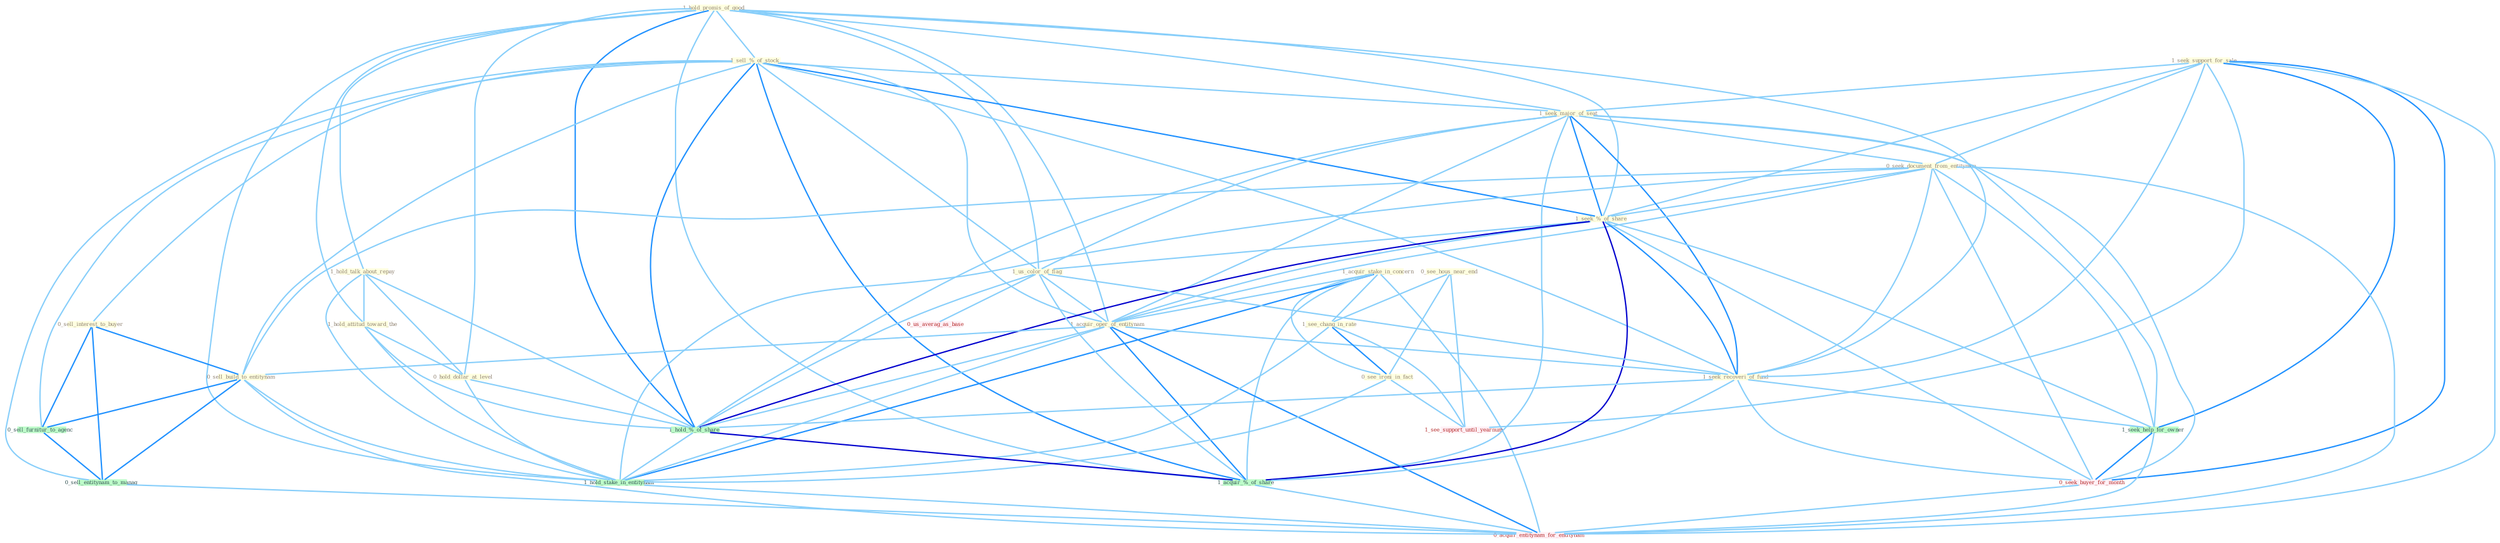 Graph G{ 
    node
    [shape=polygon,style=filled,width=.5,height=.06,color="#BDFCC9",fixedsize=true,fontsize=4,
    fontcolor="#2f4f4f"];
    {node
    [color="#ffffe0", fontcolor="#8b7d6b"] "1_hold_promis_of_good " "1_acquir_stake_in_concern " "1_sell_%_of_stock " "1_hold_talk_about_repay " "1_seek_support_for_sale " "1_seek_major_of_seat " "0_seek_document_from_entitynam " "1_seek_%_of_share " "1_hold_attitud_toward_the " "1_us_color_of_flag " "0_see_hous_near_end " "0_sell_interest_to_buyer " "1_acquir_oper_of_entitynam " "1_see_chang_in_rate " "0_hold_dollar_at_level " "0_see_ironi_in_fact " "0_sell_build_to_entitynam " "1_seek_recoveri_of_fund "}
{node [color="#fff0f5", fontcolor="#b22222"] "0_seek_buyer_for_month " "1_see_support_until_yearnum " "0_us_averag_as_base " "0_acquir_entitynam_for_entitynam "}
edge [color="#B0E2FF"];

	"1_hold_promis_of_good " -- "1_sell_%_of_stock " [w="1", color="#87cefa" ];
	"1_hold_promis_of_good " -- "1_hold_talk_about_repay " [w="1", color="#87cefa" ];
	"1_hold_promis_of_good " -- "1_seek_major_of_seat " [w="1", color="#87cefa" ];
	"1_hold_promis_of_good " -- "1_seek_%_of_share " [w="1", color="#87cefa" ];
	"1_hold_promis_of_good " -- "1_hold_attitud_toward_the " [w="1", color="#87cefa" ];
	"1_hold_promis_of_good " -- "1_us_color_of_flag " [w="1", color="#87cefa" ];
	"1_hold_promis_of_good " -- "1_acquir_oper_of_entitynam " [w="1", color="#87cefa" ];
	"1_hold_promis_of_good " -- "0_hold_dollar_at_level " [w="1", color="#87cefa" ];
	"1_hold_promis_of_good " -- "1_seek_recoveri_of_fund " [w="1", color="#87cefa" ];
	"1_hold_promis_of_good " -- "1_hold_%_of_share " [w="2", color="#1e90ff" , len=0.8];
	"1_hold_promis_of_good " -- "1_hold_stake_in_entitynam " [w="1", color="#87cefa" ];
	"1_hold_promis_of_good " -- "1_acquir_%_of_share " [w="1", color="#87cefa" ];
	"1_acquir_stake_in_concern " -- "1_acquir_oper_of_entitynam " [w="1", color="#87cefa" ];
	"1_acquir_stake_in_concern " -- "1_see_chang_in_rate " [w="1", color="#87cefa" ];
	"1_acquir_stake_in_concern " -- "0_see_ironi_in_fact " [w="1", color="#87cefa" ];
	"1_acquir_stake_in_concern " -- "1_hold_stake_in_entitynam " [w="2", color="#1e90ff" , len=0.8];
	"1_acquir_stake_in_concern " -- "1_acquir_%_of_share " [w="1", color="#87cefa" ];
	"1_acquir_stake_in_concern " -- "0_acquir_entitynam_for_entitynam " [w="1", color="#87cefa" ];
	"1_sell_%_of_stock " -- "1_seek_major_of_seat " [w="1", color="#87cefa" ];
	"1_sell_%_of_stock " -- "1_seek_%_of_share " [w="2", color="#1e90ff" , len=0.8];
	"1_sell_%_of_stock " -- "1_us_color_of_flag " [w="1", color="#87cefa" ];
	"1_sell_%_of_stock " -- "0_sell_interest_to_buyer " [w="1", color="#87cefa" ];
	"1_sell_%_of_stock " -- "1_acquir_oper_of_entitynam " [w="1", color="#87cefa" ];
	"1_sell_%_of_stock " -- "0_sell_build_to_entitynam " [w="1", color="#87cefa" ];
	"1_sell_%_of_stock " -- "1_seek_recoveri_of_fund " [w="1", color="#87cefa" ];
	"1_sell_%_of_stock " -- "1_hold_%_of_share " [w="2", color="#1e90ff" , len=0.8];
	"1_sell_%_of_stock " -- "1_acquir_%_of_share " [w="2", color="#1e90ff" , len=0.8];
	"1_sell_%_of_stock " -- "0_sell_furnitur_to_agenc " [w="1", color="#87cefa" ];
	"1_sell_%_of_stock " -- "0_sell_entitynam_to_manag " [w="1", color="#87cefa" ];
	"1_hold_talk_about_repay " -- "1_hold_attitud_toward_the " [w="1", color="#87cefa" ];
	"1_hold_talk_about_repay " -- "0_hold_dollar_at_level " [w="1", color="#87cefa" ];
	"1_hold_talk_about_repay " -- "1_hold_%_of_share " [w="1", color="#87cefa" ];
	"1_hold_talk_about_repay " -- "1_hold_stake_in_entitynam " [w="1", color="#87cefa" ];
	"1_seek_support_for_sale " -- "1_seek_major_of_seat " [w="1", color="#87cefa" ];
	"1_seek_support_for_sale " -- "0_seek_document_from_entitynam " [w="1", color="#87cefa" ];
	"1_seek_support_for_sale " -- "1_seek_%_of_share " [w="1", color="#87cefa" ];
	"1_seek_support_for_sale " -- "1_seek_recoveri_of_fund " [w="1", color="#87cefa" ];
	"1_seek_support_for_sale " -- "1_seek_help_for_owner " [w="2", color="#1e90ff" , len=0.8];
	"1_seek_support_for_sale " -- "0_seek_buyer_for_month " [w="2", color="#1e90ff" , len=0.8];
	"1_seek_support_for_sale " -- "1_see_support_until_yearnum " [w="1", color="#87cefa" ];
	"1_seek_support_for_sale " -- "0_acquir_entitynam_for_entitynam " [w="1", color="#87cefa" ];
	"1_seek_major_of_seat " -- "0_seek_document_from_entitynam " [w="1", color="#87cefa" ];
	"1_seek_major_of_seat " -- "1_seek_%_of_share " [w="2", color="#1e90ff" , len=0.8];
	"1_seek_major_of_seat " -- "1_us_color_of_flag " [w="1", color="#87cefa" ];
	"1_seek_major_of_seat " -- "1_acquir_oper_of_entitynam " [w="1", color="#87cefa" ];
	"1_seek_major_of_seat " -- "1_seek_recoveri_of_fund " [w="2", color="#1e90ff" , len=0.8];
	"1_seek_major_of_seat " -- "1_hold_%_of_share " [w="1", color="#87cefa" ];
	"1_seek_major_of_seat " -- "1_seek_help_for_owner " [w="1", color="#87cefa" ];
	"1_seek_major_of_seat " -- "0_seek_buyer_for_month " [w="1", color="#87cefa" ];
	"1_seek_major_of_seat " -- "1_acquir_%_of_share " [w="1", color="#87cefa" ];
	"0_seek_document_from_entitynam " -- "1_seek_%_of_share " [w="1", color="#87cefa" ];
	"0_seek_document_from_entitynam " -- "1_acquir_oper_of_entitynam " [w="1", color="#87cefa" ];
	"0_seek_document_from_entitynam " -- "0_sell_build_to_entitynam " [w="1", color="#87cefa" ];
	"0_seek_document_from_entitynam " -- "1_seek_recoveri_of_fund " [w="1", color="#87cefa" ];
	"0_seek_document_from_entitynam " -- "1_hold_stake_in_entitynam " [w="1", color="#87cefa" ];
	"0_seek_document_from_entitynam " -- "1_seek_help_for_owner " [w="1", color="#87cefa" ];
	"0_seek_document_from_entitynam " -- "0_seek_buyer_for_month " [w="1", color="#87cefa" ];
	"0_seek_document_from_entitynam " -- "0_acquir_entitynam_for_entitynam " [w="1", color="#87cefa" ];
	"1_seek_%_of_share " -- "1_us_color_of_flag " [w="1", color="#87cefa" ];
	"1_seek_%_of_share " -- "1_acquir_oper_of_entitynam " [w="1", color="#87cefa" ];
	"1_seek_%_of_share " -- "1_seek_recoveri_of_fund " [w="2", color="#1e90ff" , len=0.8];
	"1_seek_%_of_share " -- "1_hold_%_of_share " [w="3", color="#0000cd" , len=0.6];
	"1_seek_%_of_share " -- "1_seek_help_for_owner " [w="1", color="#87cefa" ];
	"1_seek_%_of_share " -- "0_seek_buyer_for_month " [w="1", color="#87cefa" ];
	"1_seek_%_of_share " -- "1_acquir_%_of_share " [w="3", color="#0000cd" , len=0.6];
	"1_hold_attitud_toward_the " -- "0_hold_dollar_at_level " [w="1", color="#87cefa" ];
	"1_hold_attitud_toward_the " -- "1_hold_%_of_share " [w="1", color="#87cefa" ];
	"1_hold_attitud_toward_the " -- "1_hold_stake_in_entitynam " [w="1", color="#87cefa" ];
	"1_us_color_of_flag " -- "1_acquir_oper_of_entitynam " [w="1", color="#87cefa" ];
	"1_us_color_of_flag " -- "1_seek_recoveri_of_fund " [w="1", color="#87cefa" ];
	"1_us_color_of_flag " -- "1_hold_%_of_share " [w="1", color="#87cefa" ];
	"1_us_color_of_flag " -- "1_acquir_%_of_share " [w="1", color="#87cefa" ];
	"1_us_color_of_flag " -- "0_us_averag_as_base " [w="1", color="#87cefa" ];
	"0_see_hous_near_end " -- "1_see_chang_in_rate " [w="1", color="#87cefa" ];
	"0_see_hous_near_end " -- "0_see_ironi_in_fact " [w="1", color="#87cefa" ];
	"0_see_hous_near_end " -- "1_see_support_until_yearnum " [w="1", color="#87cefa" ];
	"0_sell_interest_to_buyer " -- "0_sell_build_to_entitynam " [w="2", color="#1e90ff" , len=0.8];
	"0_sell_interest_to_buyer " -- "0_sell_furnitur_to_agenc " [w="2", color="#1e90ff" , len=0.8];
	"0_sell_interest_to_buyer " -- "0_sell_entitynam_to_manag " [w="2", color="#1e90ff" , len=0.8];
	"1_acquir_oper_of_entitynam " -- "0_sell_build_to_entitynam " [w="1", color="#87cefa" ];
	"1_acquir_oper_of_entitynam " -- "1_seek_recoveri_of_fund " [w="1", color="#87cefa" ];
	"1_acquir_oper_of_entitynam " -- "1_hold_%_of_share " [w="1", color="#87cefa" ];
	"1_acquir_oper_of_entitynam " -- "1_hold_stake_in_entitynam " [w="1", color="#87cefa" ];
	"1_acquir_oper_of_entitynam " -- "1_acquir_%_of_share " [w="2", color="#1e90ff" , len=0.8];
	"1_acquir_oper_of_entitynam " -- "0_acquir_entitynam_for_entitynam " [w="2", color="#1e90ff" , len=0.8];
	"1_see_chang_in_rate " -- "0_see_ironi_in_fact " [w="2", color="#1e90ff" , len=0.8];
	"1_see_chang_in_rate " -- "1_hold_stake_in_entitynam " [w="1", color="#87cefa" ];
	"1_see_chang_in_rate " -- "1_see_support_until_yearnum " [w="1", color="#87cefa" ];
	"0_hold_dollar_at_level " -- "1_hold_%_of_share " [w="1", color="#87cefa" ];
	"0_hold_dollar_at_level " -- "1_hold_stake_in_entitynam " [w="1", color="#87cefa" ];
	"0_see_ironi_in_fact " -- "1_hold_stake_in_entitynam " [w="1", color="#87cefa" ];
	"0_see_ironi_in_fact " -- "1_see_support_until_yearnum " [w="1", color="#87cefa" ];
	"0_sell_build_to_entitynam " -- "1_hold_stake_in_entitynam " [w="1", color="#87cefa" ];
	"0_sell_build_to_entitynam " -- "0_sell_furnitur_to_agenc " [w="2", color="#1e90ff" , len=0.8];
	"0_sell_build_to_entitynam " -- "0_sell_entitynam_to_manag " [w="2", color="#1e90ff" , len=0.8];
	"0_sell_build_to_entitynam " -- "0_acquir_entitynam_for_entitynam " [w="1", color="#87cefa" ];
	"1_seek_recoveri_of_fund " -- "1_hold_%_of_share " [w="1", color="#87cefa" ];
	"1_seek_recoveri_of_fund " -- "1_seek_help_for_owner " [w="1", color="#87cefa" ];
	"1_seek_recoveri_of_fund " -- "0_seek_buyer_for_month " [w="1", color="#87cefa" ];
	"1_seek_recoveri_of_fund " -- "1_acquir_%_of_share " [w="1", color="#87cefa" ];
	"1_hold_%_of_share " -- "1_hold_stake_in_entitynam " [w="1", color="#87cefa" ];
	"1_hold_%_of_share " -- "1_acquir_%_of_share " [w="3", color="#0000cd" , len=0.6];
	"1_hold_stake_in_entitynam " -- "0_acquir_entitynam_for_entitynam " [w="1", color="#87cefa" ];
	"1_seek_help_for_owner " -- "0_seek_buyer_for_month " [w="2", color="#1e90ff" , len=0.8];
	"1_seek_help_for_owner " -- "0_acquir_entitynam_for_entitynam " [w="1", color="#87cefa" ];
	"0_seek_buyer_for_month " -- "0_acquir_entitynam_for_entitynam " [w="1", color="#87cefa" ];
	"1_acquir_%_of_share " -- "0_acquir_entitynam_for_entitynam " [w="1", color="#87cefa" ];
	"0_sell_furnitur_to_agenc " -- "0_sell_entitynam_to_manag " [w="2", color="#1e90ff" , len=0.8];
	"0_sell_entitynam_to_manag " -- "0_acquir_entitynam_for_entitynam " [w="1", color="#87cefa" ];
}